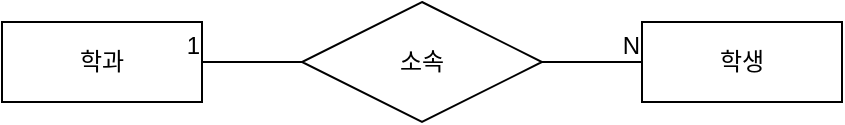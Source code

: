 <mxfile version="21.6.1" type="github">
  <diagram name="페이지-1" id="UkbW-udPdIgMkYH4LjoJ">
    <mxGraphModel dx="1050" dy="581" grid="1" gridSize="10" guides="1" tooltips="1" connect="1" arrows="1" fold="1" page="1" pageScale="1" pageWidth="827" pageHeight="1169" math="0" shadow="0">
      <root>
        <mxCell id="0" />
        <mxCell id="1" parent="0" />
        <mxCell id="f5YIDoE8aJ0zg5TNor7D-1" value="학과" style="whiteSpace=wrap;html=1;align=center;" vertex="1" parent="1">
          <mxGeometry x="160" y="240" width="100" height="40" as="geometry" />
        </mxCell>
        <mxCell id="f5YIDoE8aJ0zg5TNor7D-2" value="학생" style="whiteSpace=wrap;html=1;align=center;" vertex="1" parent="1">
          <mxGeometry x="480" y="240" width="100" height="40" as="geometry" />
        </mxCell>
        <mxCell id="f5YIDoE8aJ0zg5TNor7D-3" value="소속" style="shape=rhombus;perimeter=rhombusPerimeter;whiteSpace=wrap;html=1;align=center;" vertex="1" parent="1">
          <mxGeometry x="310" y="230" width="120" height="60" as="geometry" />
        </mxCell>
        <mxCell id="f5YIDoE8aJ0zg5TNor7D-5" value="" style="endArrow=none;html=1;rounded=0;entryX=0;entryY=0.5;entryDx=0;entryDy=0;exitX=1;exitY=0.5;exitDx=0;exitDy=0;" edge="1" parent="1" source="f5YIDoE8aJ0zg5TNor7D-3" target="f5YIDoE8aJ0zg5TNor7D-2">
          <mxGeometry relative="1" as="geometry">
            <mxPoint x="330" y="300" as="sourcePoint" />
            <mxPoint x="490" y="300" as="targetPoint" />
          </mxGeometry>
        </mxCell>
        <mxCell id="f5YIDoE8aJ0zg5TNor7D-6" value="N" style="resizable=0;html=1;whiteSpace=wrap;align=right;verticalAlign=bottom;" connectable="0" vertex="1" parent="f5YIDoE8aJ0zg5TNor7D-5">
          <mxGeometry x="1" relative="1" as="geometry" />
        </mxCell>
        <mxCell id="f5YIDoE8aJ0zg5TNor7D-7" value="" style="endArrow=none;html=1;rounded=0;entryX=1;entryY=0.5;entryDx=0;entryDy=0;exitX=0;exitY=0.5;exitDx=0;exitDy=0;" edge="1" parent="1" source="f5YIDoE8aJ0zg5TNor7D-3" target="f5YIDoE8aJ0zg5TNor7D-1">
          <mxGeometry relative="1" as="geometry">
            <mxPoint x="330" y="300" as="sourcePoint" />
            <mxPoint x="490" y="300" as="targetPoint" />
          </mxGeometry>
        </mxCell>
        <mxCell id="f5YIDoE8aJ0zg5TNor7D-8" value="1" style="resizable=0;html=1;whiteSpace=wrap;align=right;verticalAlign=bottom;" connectable="0" vertex="1" parent="f5YIDoE8aJ0zg5TNor7D-7">
          <mxGeometry x="1" relative="1" as="geometry" />
        </mxCell>
      </root>
    </mxGraphModel>
  </diagram>
</mxfile>
